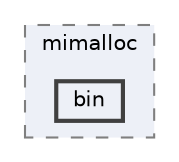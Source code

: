 digraph "runtime/EASTL/packages/mimalloc/bin"
{
 // LATEX_PDF_SIZE
  bgcolor="transparent";
  edge [fontname=Helvetica,fontsize=10,labelfontname=Helvetica,labelfontsize=10];
  node [fontname=Helvetica,fontsize=10,shape=box,height=0.2,width=0.4];
  compound=true
  subgraph clusterdir_691f6eadf0c45e432f8d026d7affe530 {
    graph [ bgcolor="#edf0f7", pencolor="grey50", label="mimalloc", fontname=Helvetica,fontsize=10 style="filled,dashed", URL="dir_691f6eadf0c45e432f8d026d7affe530.html",tooltip=""]
  dir_163d6e220634c8ea619389189518aef1 [label="bin", fillcolor="#edf0f7", color="grey25", style="filled,bold", URL="dir_163d6e220634c8ea619389189518aef1.html",tooltip=""];
  }
}
